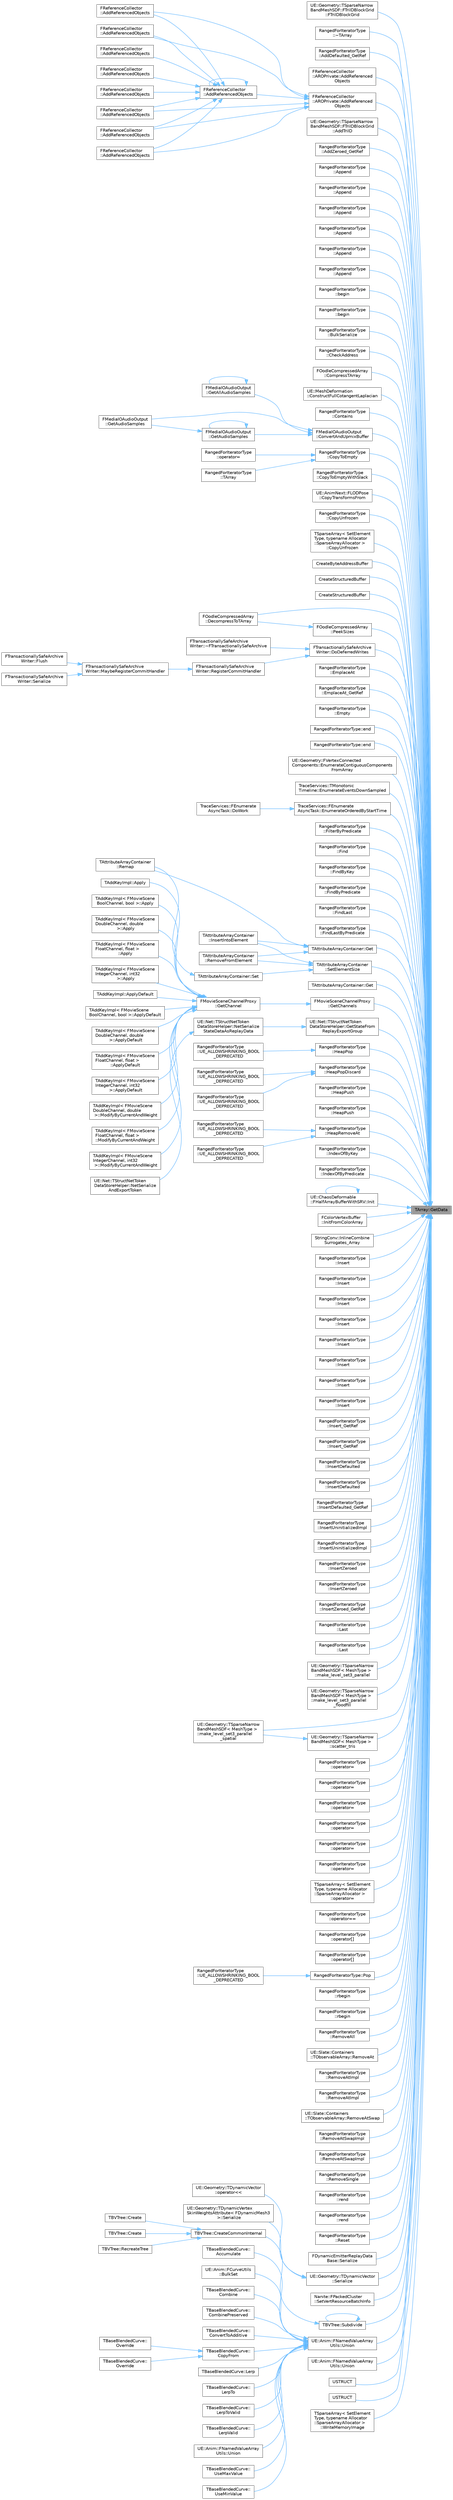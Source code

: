 digraph "TArray::GetData"
{
 // INTERACTIVE_SVG=YES
 // LATEX_PDF_SIZE
  bgcolor="transparent";
  edge [fontname=Helvetica,fontsize=10,labelfontname=Helvetica,labelfontsize=10];
  node [fontname=Helvetica,fontsize=10,shape=box,height=0.2,width=0.4];
  rankdir="RL";
  Node1 [id="Node000001",label="TArray::GetData",height=0.2,width=0.4,color="gray40", fillcolor="grey60", style="filled", fontcolor="black",tooltip="Helper function for returning a typed pointer to the first array entry."];
  Node1 -> Node2 [id="edge1_Node000001_Node000002",dir="back",color="steelblue1",style="solid",tooltip=" "];
  Node2 [id="Node000002",label="UE::Geometry::TSparseNarrow\lBandMeshSDF::FTriIDBlockGrid\l::FTriIDBlockGrid",height=0.2,width=0.4,color="grey40", fillcolor="white", style="filled",URL="$d1/d39/structUE_1_1Geometry_1_1TSparseNarrowBandMeshSDF_1_1FTriIDBlockGrid.html#a87a6288cc608f48fd8f63651d92c96bc",tooltip=" "];
  Node1 -> Node3 [id="edge2_Node000001_Node000003",dir="back",color="steelblue1",style="solid",tooltip=" "];
  Node3 [id="Node000003",label="RangedForIteratorType\l::~TArray",height=0.2,width=0.4,color="grey40", fillcolor="white", style="filled",URL="$d4/d52/classTArray.html#ab77c5573ded47bfd6acf1e542a9a508a",tooltip=" "];
  Node1 -> Node4 [id="edge3_Node000001_Node000004",dir="back",color="steelblue1",style="solid",tooltip=" "];
  Node4 [id="Node000004",label="RangedForIteratorType\l::AddDefaulted_GetRef",height=0.2,width=0.4,color="grey40", fillcolor="white", style="filled",URL="$d4/d52/classTArray.html#aa487a86fd8413808d184fe1b64fef3df",tooltip=" "];
  Node1 -> Node5 [id="edge4_Node000001_Node000005",dir="back",color="steelblue1",style="solid",tooltip=" "];
  Node5 [id="Node000005",label="FReferenceCollector\l::AROPrivate::AddReferenced\lObjects",height=0.2,width=0.4,color="grey40", fillcolor="white", style="filled",URL="$d1/d3e/structFReferenceCollector_1_1AROPrivate.html#a006a6ee9f43215ab9183f28fb228ff2e",tooltip="Adds references to an array of const objects, these objects can still be nulled out if forcefully col..."];
  Node1 -> Node6 [id="edge5_Node000001_Node000006",dir="back",color="steelblue1",style="solid",tooltip=" "];
  Node6 [id="Node000006",label="FReferenceCollector\l::AROPrivate::AddReferenced\lObjects",height=0.2,width=0.4,color="grey40", fillcolor="white", style="filled",URL="$d1/d3e/structFReferenceCollector_1_1AROPrivate.html#a7372e42b709fc099be30bfa072964df5",tooltip=" "];
  Node6 -> Node7 [id="edge6_Node000006_Node000007",dir="back",color="steelblue1",style="solid",tooltip=" "];
  Node7 [id="Node000007",label="FReferenceCollector\l::AddReferencedObjects",height=0.2,width=0.4,color="grey40", fillcolor="white", style="filled",URL="$d9/d05/classFReferenceCollector.html#a52bf450ae318ea97587879a4c40f8ba9",tooltip="Adds references to an array of const objects, these objects can still be nulled out if forcefully col..."];
  Node6 -> Node8 [id="edge7_Node000006_Node000008",dir="back",color="steelblue1",style="solid",tooltip=" "];
  Node8 [id="Node000008",label="FReferenceCollector\l::AddReferencedObjects",height=0.2,width=0.4,color="grey40", fillcolor="white", style="filled",URL="$d9/d05/classFReferenceCollector.html#ad6f4fda7dddb9b937d6cbc9d2feb130b",tooltip="Adds references to an array of objects."];
  Node8 -> Node9 [id="edge8_Node000008_Node000009",dir="back",color="steelblue1",style="solid",tooltip=" "];
  Node9 [id="Node000009",label="FReferenceCollector\l::AddReferencedObjects",height=0.2,width=0.4,color="grey40", fillcolor="white", style="filled",URL="$d9/d05/classFReferenceCollector.html#ac8fa636d00bf6e3c1def9ddcf911e277",tooltip="Adds all strong property references from a UScriptStruct instance including the struct itself."];
  Node8 -> Node7 [id="edge9_Node000008_Node000007",dir="back",color="steelblue1",style="solid",tooltip=" "];
  Node8 -> Node8 [id="edge10_Node000008_Node000008",dir="back",color="steelblue1",style="solid",tooltip=" "];
  Node8 -> Node10 [id="edge11_Node000008_Node000010",dir="back",color="steelblue1",style="solid",tooltip=" "];
  Node10 [id="Node000010",label="FReferenceCollector\l::AddReferencedObjects",height=0.2,width=0.4,color="grey40", fillcolor="white", style="filled",URL="$d9/d05/classFReferenceCollector.html#adc39148cceb037b813d2a39362963caf",tooltip=" "];
  Node8 -> Node11 [id="edge12_Node000008_Node000011",dir="back",color="steelblue1",style="solid",tooltip=" "];
  Node11 [id="Node000011",label="FReferenceCollector\l::AddReferencedObjects",height=0.2,width=0.4,color="grey40", fillcolor="white", style="filled",URL="$d9/d05/classFReferenceCollector.html#a0488ffeafa4e098889ccaa9276dec721",tooltip="Adds references to a map of objects."];
  Node8 -> Node12 [id="edge13_Node000008_Node000012",dir="back",color="steelblue1",style="solid",tooltip=" "];
  Node12 [id="Node000012",label="FReferenceCollector\l::AddReferencedObjects",height=0.2,width=0.4,color="grey40", fillcolor="white", style="filled",URL="$d9/d05/classFReferenceCollector.html#a947719197998cd4fa5d11fed9f53a1c5",tooltip=" "];
  Node8 -> Node13 [id="edge14_Node000008_Node000013",dir="back",color="steelblue1",style="solid",tooltip=" "];
  Node13 [id="Node000013",label="FReferenceCollector\l::AddReferencedObjects",height=0.2,width=0.4,color="grey40", fillcolor="white", style="filled",URL="$d9/d05/classFReferenceCollector.html#a61f3ef204f028874254c8f20421f73ba",tooltip=" "];
  Node8 -> Node14 [id="edge15_Node000008_Node000014",dir="back",color="steelblue1",style="solid",tooltip=" "];
  Node14 [id="Node000014",label="FReferenceCollector\l::AddReferencedObjects",height=0.2,width=0.4,color="grey40", fillcolor="white", style="filled",URL="$d9/d05/classFReferenceCollector.html#ad7637c20dd0c6362ad07bd32e3b884c2",tooltip="Adds references to a set of objects."];
  Node8 -> Node15 [id="edge16_Node000008_Node000015",dir="back",color="steelblue1",style="solid",tooltip=" "];
  Node15 [id="Node000015",label="FReferenceCollector\l::AddReferencedObjects",height=0.2,width=0.4,color="grey40", fillcolor="white", style="filled",URL="$d9/d05/classFReferenceCollector.html#a3fb5497a7ffd82b5b748b9a182ecb7e0",tooltip=" "];
  Node6 -> Node10 [id="edge17_Node000006_Node000010",dir="back",color="steelblue1",style="solid",tooltip=" "];
  Node6 -> Node11 [id="edge18_Node000006_Node000011",dir="back",color="steelblue1",style="solid",tooltip=" "];
  Node6 -> Node12 [id="edge19_Node000006_Node000012",dir="back",color="steelblue1",style="solid",tooltip=" "];
  Node6 -> Node14 [id="edge20_Node000006_Node000014",dir="back",color="steelblue1",style="solid",tooltip=" "];
  Node1 -> Node16 [id="edge21_Node000001_Node000016",dir="back",color="steelblue1",style="solid",tooltip=" "];
  Node16 [id="Node000016",label="UE::Geometry::TSparseNarrow\lBandMeshSDF::FTriIDBlockGrid\l::AddTriID",height=0.2,width=0.4,color="grey40", fillcolor="white", style="filled",URL="$d1/d39/structUE_1_1Geometry_1_1TSparseNarrowBandMeshSDF_1_1FTriIDBlockGrid.html#ab457ee96de88d6788735d32657b49005",tooltip=" "];
  Node1 -> Node17 [id="edge22_Node000001_Node000017",dir="back",color="steelblue1",style="solid",tooltip=" "];
  Node17 [id="Node000017",label="RangedForIteratorType\l::AddZeroed_GetRef",height=0.2,width=0.4,color="grey40", fillcolor="white", style="filled",URL="$d4/d52/classTArray.html#af01151a4d9c71a0fbd901ed13387bb41",tooltip=" "];
  Node1 -> Node18 [id="edge23_Node000001_Node000018",dir="back",color="steelblue1",style="solid",tooltip=" "];
  Node18 [id="Node000018",label="RangedForIteratorType\l::Append",height=0.2,width=0.4,color="grey40", fillcolor="white", style="filled",URL="$d4/d52/classTArray.html#aca8c9b63a9b42cd600b75780b6fbaff7",tooltip=" "];
  Node1 -> Node19 [id="edge24_Node000001_Node000019",dir="back",color="steelblue1",style="solid",tooltip=" "];
  Node19 [id="Node000019",label="RangedForIteratorType\l::Append",height=0.2,width=0.4,color="grey40", fillcolor="white", style="filled",URL="$d4/d52/classTArray.html#a74ede47cac56b1d41830719f29a4882d",tooltip=" "];
  Node1 -> Node20 [id="edge25_Node000001_Node000020",dir="back",color="steelblue1",style="solid",tooltip=" "];
  Node20 [id="Node000020",label="RangedForIteratorType\l::Append",height=0.2,width=0.4,color="grey40", fillcolor="white", style="filled",URL="$d4/d52/classTArray.html#a933a761006c793fa6115a5be51eafb59",tooltip=" "];
  Node1 -> Node21 [id="edge26_Node000001_Node000021",dir="back",color="steelblue1",style="solid",tooltip=" "];
  Node21 [id="Node000021",label="RangedForIteratorType\l::Append",height=0.2,width=0.4,color="grey40", fillcolor="white", style="filled",URL="$d4/d52/classTArray.html#a675414f4e9d87dd39a4723dfdea6fe97",tooltip=" "];
  Node1 -> Node22 [id="edge27_Node000001_Node000022",dir="back",color="steelblue1",style="solid",tooltip=" "];
  Node22 [id="Node000022",label="RangedForIteratorType\l::Append",height=0.2,width=0.4,color="grey40", fillcolor="white", style="filled",URL="$d4/d52/classTArray.html#a45717c5236ca8fd409d2559171f2722c",tooltip=" "];
  Node1 -> Node23 [id="edge28_Node000001_Node000023",dir="back",color="steelblue1",style="solid",tooltip=" "];
  Node23 [id="Node000023",label="RangedForIteratorType\l::Append",height=0.2,width=0.4,color="grey40", fillcolor="white", style="filled",URL="$d4/d52/classTArray.html#a1525533428a9e53e48917d205ee5ba53",tooltip=" "];
  Node1 -> Node24 [id="edge29_Node000001_Node000024",dir="back",color="steelblue1",style="solid",tooltip=" "];
  Node24 [id="Node000024",label="RangedForIteratorType\l::begin",height=0.2,width=0.4,color="grey40", fillcolor="white", style="filled",URL="$d4/d52/classTArray.html#a1734466e938fdb54c8719ff8150ac0ba",tooltip=" "];
  Node1 -> Node25 [id="edge30_Node000001_Node000025",dir="back",color="steelblue1",style="solid",tooltip=" "];
  Node25 [id="Node000025",label="RangedForIteratorType\l::begin",height=0.2,width=0.4,color="grey40", fillcolor="white", style="filled",URL="$d4/d52/classTArray.html#a962c497888d5ff3eea232c191dad5d87",tooltip=" "];
  Node1 -> Node26 [id="edge31_Node000001_Node000026",dir="back",color="steelblue1",style="solid",tooltip=" "];
  Node26 [id="Node000026",label="RangedForIteratorType\l::BulkSerialize",height=0.2,width=0.4,color="grey40", fillcolor="white", style="filled",URL="$d4/d52/classTArray.html#a08a1fc92d8a328df2fec5f98030da706",tooltip=" "];
  Node1 -> Node27 [id="edge32_Node000001_Node000027",dir="back",color="steelblue1",style="solid",tooltip=" "];
  Node27 [id="Node000027",label="RangedForIteratorType\l::CheckAddress",height=0.2,width=0.4,color="grey40", fillcolor="white", style="filled",URL="$d4/d52/classTArray.html#af0a44648620ff1da6791cf28e6d49a28",tooltip=" "];
  Node1 -> Node28 [id="edge33_Node000001_Node000028",dir="back",color="steelblue1",style="solid",tooltip=" "];
  Node28 [id="Node000028",label="FOodleCompressedArray\l::CompressTArray",height=0.2,width=0.4,color="grey40", fillcolor="white", style="filled",URL="$df/de2/namespaceFOodleCompressedArray.html#a59aa9ed707aad3a9e7981ca4e16a9317",tooltip="Compress an arbitrary data pointer, replacing existing data."];
  Node1 -> Node29 [id="edge34_Node000001_Node000029",dir="back",color="steelblue1",style="solid",tooltip=" "];
  Node29 [id="Node000029",label="UE::MeshDeformation\l::ConstructFullCotangentLaplacian",height=0.2,width=0.4,color="grey40", fillcolor="white", style="filled",URL="$da/df1/namespaceUE_1_1MeshDeformation.html#ae792924418f806431fc29afa28c3716f",tooltip="Construct sparse Cotangent Laplacian matrix."];
  Node1 -> Node30 [id="edge35_Node000001_Node000030",dir="back",color="steelblue1",style="solid",tooltip=" "];
  Node30 [id="Node000030",label="RangedForIteratorType\l::Contains",height=0.2,width=0.4,color="grey40", fillcolor="white", style="filled",URL="$d4/d52/classTArray.html#a3f4e0dcec4bd7d5ea2872b0d4cbd5fde",tooltip=" "];
  Node1 -> Node31 [id="edge36_Node000001_Node000031",dir="back",color="steelblue1",style="solid",tooltip=" "];
  Node31 [id="Node000031",label="FMediaIOAudioOutput\l::ConvertAndUpmixBuffer",height=0.2,width=0.4,color="grey40", fillcolor="white", style="filled",URL="$d3/d9e/classFMediaIOAudioOutput.html#a95bdc3cacbb455177bd00af5b03cd6e5",tooltip=" "];
  Node31 -> Node32 [id="edge37_Node000031_Node000032",dir="back",color="steelblue1",style="solid",tooltip=" "];
  Node32 [id="Node000032",label="FMediaIOAudioOutput\l::GetAllAudioSamples",height=0.2,width=0.4,color="grey40", fillcolor="white", style="filled",URL="$d3/d9e/classFMediaIOAudioOutput.html#ae4ea3d748290b4c616200d4dd8bd7f05",tooltip=" "];
  Node32 -> Node32 [id="edge38_Node000032_Node000032",dir="back",color="steelblue1",style="solid",tooltip=" "];
  Node31 -> Node33 [id="edge39_Node000031_Node000033",dir="back",color="steelblue1",style="solid",tooltip=" "];
  Node33 [id="Node000033",label="FMediaIOAudioOutput\l::GetAudioSamples",height=0.2,width=0.4,color="grey40", fillcolor="white", style="filled",URL="$d3/d9e/classFMediaIOAudioOutput.html#ab41105476f6bc83f786d0d91a11a2c6b",tooltip="Get the audio sample that were accumulated."];
  Node33 -> Node33 [id="edge40_Node000033_Node000033",dir="back",color="steelblue1",style="solid",tooltip=" "];
  Node33 -> Node34 [id="edge41_Node000033_Node000034",dir="back",color="steelblue1",style="solid",tooltip=" "];
  Node34 [id="Node000034",label="FMediaIOAudioOutput\l::GetAudioSamples",height=0.2,width=0.4,color="grey40", fillcolor="white", style="filled",URL="$d3/d9e/classFMediaIOAudioOutput.html#a7f50d4b7e7485132918c3b34e66cfd56",tooltip=" "];
  Node31 -> Node34 [id="edge42_Node000031_Node000034",dir="back",color="steelblue1",style="solid",tooltip=" "];
  Node1 -> Node35 [id="edge43_Node000001_Node000035",dir="back",color="steelblue1",style="solid",tooltip=" "];
  Node35 [id="Node000035",label="RangedForIteratorType\l::CopyToEmpty",height=0.2,width=0.4,color="grey40", fillcolor="white", style="filled",URL="$d4/d52/classTArray.html#a6629a8de3a8abbd6db7be9ec04b73eac",tooltip=" "];
  Node35 -> Node36 [id="edge44_Node000035_Node000036",dir="back",color="steelblue1",style="solid",tooltip=" "];
  Node36 [id="Node000036",label="RangedForIteratorType\l::operator=",height=0.2,width=0.4,color="grey40", fillcolor="white", style="filled",URL="$d4/d52/classTArray.html#a0ea19f3559915a2314076b93ec39fea5",tooltip=" "];
  Node35 -> Node37 [id="edge45_Node000035_Node000037",dir="back",color="steelblue1",style="solid",tooltip=" "];
  Node37 [id="Node000037",label="RangedForIteratorType\l::TArray",height=0.2,width=0.4,color="grey40", fillcolor="white", style="filled",URL="$d4/d52/classTArray.html#a513e4b5e9e134758b6728bde388325de",tooltip=" "];
  Node1 -> Node38 [id="edge46_Node000001_Node000038",dir="back",color="steelblue1",style="solid",tooltip=" "];
  Node38 [id="Node000038",label="RangedForIteratorType\l::CopyToEmptyWithSlack",height=0.2,width=0.4,color="grey40", fillcolor="white", style="filled",URL="$d4/d52/classTArray.html#acb026d70b43815968d0e3e07fde96240",tooltip=" "];
  Node1 -> Node39 [id="edge47_Node000001_Node000039",dir="back",color="steelblue1",style="solid",tooltip=" "];
  Node39 [id="Node000039",label="UE::AnimNext::FLODPose\l::CopyTransformsFrom",height=0.2,width=0.4,color="grey40", fillcolor="white", style="filled",URL="$df/dc2/structUE_1_1AnimNext_1_1FLODPose.html#a5c74e2aa556ba877f103f6a708863d78",tooltip=" "];
  Node1 -> Node40 [id="edge48_Node000001_Node000040",dir="back",color="steelblue1",style="solid",tooltip=" "];
  Node40 [id="Node000040",label="RangedForIteratorType\l::CopyUnfrozen",height=0.2,width=0.4,color="grey40", fillcolor="white", style="filled",URL="$d4/d52/classTArray.html#ab34e86380bba192407289e1a7a099771",tooltip=" "];
  Node1 -> Node41 [id="edge49_Node000001_Node000041",dir="back",color="steelblue1",style="solid",tooltip=" "];
  Node41 [id="Node000041",label="TSparseArray\< SetElement\lType, typename Allocator\l::SparseArrayAllocator \>\l::CopyUnfrozen",height=0.2,width=0.4,color="grey40", fillcolor="white", style="filled",URL="$d0/db8/classTSparseArray.html#ad1886d6e3838cddf84067d69abbf9b16",tooltip=" "];
  Node1 -> Node42 [id="edge50_Node000001_Node000042",dir="back",color="steelblue1",style="solid",tooltip=" "];
  Node42 [id="Node000042",label="CreateByteAddressBuffer",height=0.2,width=0.4,color="grey40", fillcolor="white", style="filled",URL="$d6/d45/RenderGraphUtils_8h.html#a5cdacdf82873cf31798b4ec9d1ef49a5",tooltip="Helper to create a byte address buffer with initial data from a TArray with move semantics,..."];
  Node1 -> Node43 [id="edge51_Node000001_Node000043",dir="back",color="steelblue1",style="solid",tooltip=" "];
  Node43 [id="Node000043",label="CreateStructuredBuffer",height=0.2,width=0.4,color="grey40", fillcolor="white", style="filled",URL="$d6/d45/RenderGraphUtils_8h.html#af6b392d615cd59c20579d644867fe446",tooltip="Helper to create a structured buffer with initial data from a TArray."];
  Node1 -> Node44 [id="edge52_Node000001_Node000044",dir="back",color="steelblue1",style="solid",tooltip=" "];
  Node44 [id="Node000044",label="CreateStructuredBuffer",height=0.2,width=0.4,color="grey40", fillcolor="white", style="filled",URL="$d6/d45/RenderGraphUtils_8h.html#a3d9fee358bafa67d5676b1578f342192",tooltip="Helper to create a structured buffer with initial data from a TArray with move semantics,..."];
  Node1 -> Node45 [id="edge53_Node000001_Node000045",dir="back",color="steelblue1",style="solid",tooltip=" "];
  Node45 [id="Node000045",label="FOodleCompressedArray\l::DecompressToTArray",height=0.2,width=0.4,color="grey40", fillcolor="white", style="filled",URL="$df/de2/namespaceFOodleCompressedArray.html#a55e729476cf8a50d246080cc818ccda4",tooltip="Decompress to a TArray."];
  Node1 -> Node46 [id="edge54_Node000001_Node000046",dir="back",color="steelblue1",style="solid",tooltip=" "];
  Node46 [id="Node000046",label="FTransactionallySafeArchive\lWriter::DoDeferredWrites",height=0.2,width=0.4,color="grey40", fillcolor="white", style="filled",URL="$d1/dd1/classFTransactionallySafeArchiveWriter.html#a73b91557d4e99cb500c2219946c4e102",tooltip=" "];
  Node46 -> Node47 [id="edge55_Node000046_Node000047",dir="back",color="steelblue1",style="solid",tooltip=" "];
  Node47 [id="Node000047",label="FTransactionallySafeArchive\lWriter::~FTransactionallySafeArchive\lWriter",height=0.2,width=0.4,color="grey40", fillcolor="white", style="filled",URL="$d1/dd1/classFTransactionallySafeArchiveWriter.html#a496805d06aad0aebbc7ec081fe2df540",tooltip=" "];
  Node46 -> Node48 [id="edge56_Node000046_Node000048",dir="back",color="steelblue1",style="solid",tooltip=" "];
  Node48 [id="Node000048",label="FTransactionallySafeArchive\lWriter::RegisterCommitHandler",height=0.2,width=0.4,color="grey40", fillcolor="white", style="filled",URL="$d1/dd1/classFTransactionallySafeArchiveWriter.html#abc23b51aeafa7c84ee700ba321e30c80",tooltip=" "];
  Node48 -> Node49 [id="edge57_Node000048_Node000049",dir="back",color="steelblue1",style="solid",tooltip=" "];
  Node49 [id="Node000049",label="FTransactionallySafeArchive\lWriter::MaybeRegisterCommitHandler",height=0.2,width=0.4,color="grey40", fillcolor="white", style="filled",URL="$d1/dd1/classFTransactionallySafeArchiveWriter.html#ac32eddf170c3a1572b49490cb25130df",tooltip=" "];
  Node49 -> Node50 [id="edge58_Node000049_Node000050",dir="back",color="steelblue1",style="solid",tooltip=" "];
  Node50 [id="Node000050",label="FTransactionallySafeArchive\lWriter::Flush",height=0.2,width=0.4,color="grey40", fillcolor="white", style="filled",URL="$d1/dd1/classFTransactionallySafeArchiveWriter.html#a54d94599bab81d60f37816b29c858367",tooltip="Like all writes, flushes also need to be deferred to commit time."];
  Node49 -> Node51 [id="edge59_Node000049_Node000051",dir="back",color="steelblue1",style="solid",tooltip=" "];
  Node51 [id="Node000051",label="FTransactionallySafeArchive\lWriter::Serialize",height=0.2,width=0.4,color="grey40", fillcolor="white", style="filled",URL="$d1/dd1/classFTransactionallySafeArchiveWriter.html#a49525137390bc54f31f6b6d65e45b470",tooltip=" "];
  Node1 -> Node52 [id="edge60_Node000001_Node000052",dir="back",color="steelblue1",style="solid",tooltip=" "];
  Node52 [id="Node000052",label="RangedForIteratorType\l::EmplaceAt",height=0.2,width=0.4,color="grey40", fillcolor="white", style="filled",URL="$d4/d52/classTArray.html#ac54ee9a63ad531cdf8fa0bf0526ff224",tooltip=" "];
  Node1 -> Node53 [id="edge61_Node000001_Node000053",dir="back",color="steelblue1",style="solid",tooltip=" "];
  Node53 [id="Node000053",label="RangedForIteratorType\l::EmplaceAt_GetRef",height=0.2,width=0.4,color="grey40", fillcolor="white", style="filled",URL="$d4/d52/classTArray.html#a0cbfc94449a053ec6beea20ad525d0ef",tooltip=" "];
  Node1 -> Node54 [id="edge62_Node000001_Node000054",dir="back",color="steelblue1",style="solid",tooltip=" "];
  Node54 [id="Node000054",label="RangedForIteratorType\l::Empty",height=0.2,width=0.4,color="grey40", fillcolor="white", style="filled",URL="$d4/d52/classTArray.html#ae4faf7d28150050064620a725e5df3c2",tooltip=" "];
  Node1 -> Node55 [id="edge63_Node000001_Node000055",dir="back",color="steelblue1",style="solid",tooltip=" "];
  Node55 [id="Node000055",label="RangedForIteratorType::end",height=0.2,width=0.4,color="grey40", fillcolor="white", style="filled",URL="$d4/d52/classTArray.html#a7cad2a84349baa2c19a7f52c73b2d28f",tooltip=" "];
  Node1 -> Node56 [id="edge64_Node000001_Node000056",dir="back",color="steelblue1",style="solid",tooltip=" "];
  Node56 [id="Node000056",label="RangedForIteratorType::end",height=0.2,width=0.4,color="grey40", fillcolor="white", style="filled",URL="$d4/d52/classTArray.html#a095020acbd06893c2d0becbd04500166",tooltip=" "];
  Node1 -> Node57 [id="edge65_Node000001_Node000057",dir="back",color="steelblue1",style="solid",tooltip=" "];
  Node57 [id="Node000057",label="UE::Geometry::FVertexConnected\lComponents::EnumerateContiguousComponents\lFromArray",height=0.2,width=0.4,color="grey40", fillcolor="white", style="filled",URL="$d1/d18/classUE_1_1Geometry_1_1FVertexConnectedComponents.html#a0989db15c89ffbe1cc52d3508d36b249",tooltip="Apply ProcessComponentFn() to each connected component, or until the function returns false."];
  Node1 -> Node58 [id="edge66_Node000001_Node000058",dir="back",color="steelblue1",style="solid",tooltip=" "];
  Node58 [id="Node000058",label="TraceServices::TMonotonic\lTimeline::EnumerateEventsDownSampled",height=0.2,width=0.4,color="grey40", fillcolor="white", style="filled",URL="$df/de0/classTraceServices_1_1TMonotonicTimeline.html#aaa03292f6ed35292e221147fe34d2ad2",tooltip=" "];
  Node1 -> Node59 [id="edge67_Node000001_Node000059",dir="back",color="steelblue1",style="solid",tooltip=" "];
  Node59 [id="Node000059",label="TraceServices::FEnumerate\lAsyncTask::EnumerateOrderedByStartTime",height=0.2,width=0.4,color="grey40", fillcolor="white", style="filled",URL="$d4/dc6/classTraceServices_1_1FEnumerateAsyncTask.html#a684e53833dcc149f9146f4744cda66ba",tooltip=" "];
  Node59 -> Node60 [id="edge68_Node000059_Node000060",dir="back",color="steelblue1",style="solid",tooltip=" "];
  Node60 [id="Node000060",label="TraceServices::FEnumerate\lAsyncTask::DoWork",height=0.2,width=0.4,color="grey40", fillcolor="white", style="filled",URL="$d4/dc6/classTraceServices_1_1FEnumerateAsyncTask.html#a8c897477436bfe5c2ed920c5bd623bbb",tooltip=" "];
  Node1 -> Node61 [id="edge69_Node000001_Node000061",dir="back",color="steelblue1",style="solid",tooltip=" "];
  Node61 [id="Node000061",label="RangedForIteratorType\l::FilterByPredicate",height=0.2,width=0.4,color="grey40", fillcolor="white", style="filled",URL="$d4/d52/classTArray.html#a92113ff5e5b184b4e98a9906d6c4cfb1",tooltip=" "];
  Node1 -> Node62 [id="edge70_Node000001_Node000062",dir="back",color="steelblue1",style="solid",tooltip=" "];
  Node62 [id="Node000062",label="RangedForIteratorType\l::Find",height=0.2,width=0.4,color="grey40", fillcolor="white", style="filled",URL="$d4/d52/classTArray.html#a024a011bf8c4e32fa1facfd7cff28e48",tooltip=" "];
  Node1 -> Node63 [id="edge71_Node000001_Node000063",dir="back",color="steelblue1",style="solid",tooltip=" "];
  Node63 [id="Node000063",label="RangedForIteratorType\l::FindByKey",height=0.2,width=0.4,color="grey40", fillcolor="white", style="filled",URL="$d4/d52/classTArray.html#abe64337ae2088eac8c4bc7468459458c",tooltip=" "];
  Node1 -> Node64 [id="edge72_Node000001_Node000064",dir="back",color="steelblue1",style="solid",tooltip=" "];
  Node64 [id="Node000064",label="RangedForIteratorType\l::FindByPredicate",height=0.2,width=0.4,color="grey40", fillcolor="white", style="filled",URL="$d4/d52/classTArray.html#a0d201262462697b062aef820311b496d",tooltip=" "];
  Node1 -> Node65 [id="edge73_Node000001_Node000065",dir="back",color="steelblue1",style="solid",tooltip=" "];
  Node65 [id="Node000065",label="RangedForIteratorType\l::FindLast",height=0.2,width=0.4,color="grey40", fillcolor="white", style="filled",URL="$d4/d52/classTArray.html#a5a6b14e150187bac553df7d51ce3c24d",tooltip=" "];
  Node1 -> Node66 [id="edge74_Node000001_Node000066",dir="back",color="steelblue1",style="solid",tooltip=" "];
  Node66 [id="Node000066",label="RangedForIteratorType\l::FindLastByPredicate",height=0.2,width=0.4,color="grey40", fillcolor="white", style="filled",URL="$d4/d52/classTArray.html#a7b82e6de49c85e8d7aafe0c33e0259db",tooltip=" "];
  Node1 -> Node67 [id="edge75_Node000001_Node000067",dir="back",color="steelblue1",style="solid",tooltip=" "];
  Node67 [id="Node000067",label="TAttributeArrayContainer::Get",height=0.2,width=0.4,color="grey40", fillcolor="white", style="filled",URL="$de/d02/classTAttributeArrayContainer.html#a52caf0fd5f21b31e5080c1929db36e9f",tooltip="Gets the array attribute at the given index as a TArrayView."];
  Node67 -> Node68 [id="edge76_Node000067_Node000068",dir="back",color="steelblue1",style="solid",tooltip=" "];
  Node68 [id="Node000068",label="TAttributeArrayContainer\l::InsertIntoElement",height=0.2,width=0.4,color="grey40", fillcolor="white", style="filled",URL="$de/d02/classTAttributeArrayContainer.html#a861a8e3fb32f942744523a9379748840",tooltip=" "];
  Node67 -> Node69 [id="edge77_Node000067_Node000069",dir="back",color="steelblue1",style="solid",tooltip=" "];
  Node69 [id="Node000069",label="TAttributeArrayContainer\l::Remap",height=0.2,width=0.4,color="grey40", fillcolor="white", style="filled",URL="$de/d02/classTAttributeArrayContainer.html#ac63f565669015917316dc38ab16eb4a5",tooltip="Remaps elements according to the passed remapping table."];
  Node67 -> Node70 [id="edge78_Node000067_Node000070",dir="back",color="steelblue1",style="solid",tooltip=" "];
  Node70 [id="Node000070",label="TAttributeArrayContainer\l::RemoveFromElement",height=0.2,width=0.4,color="grey40", fillcolor="white", style="filled",URL="$de/d02/classTAttributeArrayContainer.html#aa6d1ad0947bfabca1306386e3cda9eb7",tooltip=" "];
  Node1 -> Node71 [id="edge79_Node000001_Node000071",dir="back",color="steelblue1",style="solid",tooltip=" "];
  Node71 [id="Node000071",label="TAttributeArrayContainer::Get",height=0.2,width=0.4,color="grey40", fillcolor="white", style="filled",URL="$de/d02/classTAttributeArrayContainer.html#a79a75d4198005c20d4e34dd63568b432",tooltip="Gets the array attribute at the given index as a TArrayView."];
  Node1 -> Node72 [id="edge80_Node000001_Node000072",dir="back",color="steelblue1",style="solid",tooltip=" "];
  Node72 [id="Node000072",label="FMovieSceneChannelProxy\l::GetChannels",height=0.2,width=0.4,color="grey40", fillcolor="white", style="filled",URL="$dd/d5f/structFMovieSceneChannelProxy.html#a8d93e82a1bf860d9ba2a307fe9a2fc4b",tooltip="Get all channels of the specified type."];
  Node72 -> Node73 [id="edge81_Node000072_Node000073",dir="back",color="steelblue1",style="solid",tooltip=" "];
  Node73 [id="Node000073",label="FMovieSceneChannelProxy\l::GetChannel",height=0.2,width=0.4,color="grey40", fillcolor="white", style="filled",URL="$dd/d5f/structFMovieSceneChannelProxy.html#a7dba76bacb2eb55741df0d8b0038cbca",tooltip="Get the channel for the specified index of a particular type."];
  Node73 -> Node74 [id="edge82_Node000073_Node000074",dir="back",color="steelblue1",style="solid",tooltip=" "];
  Node74 [id="Node000074",label="TAddKeyImpl::Apply",height=0.2,width=0.4,color="grey40", fillcolor="white", style="filled",URL="$dd/d5c/structTAddKeyImpl.html#a5de13785cdbb46a4cf522a9367007148",tooltip=" "];
  Node73 -> Node75 [id="edge83_Node000073_Node000075",dir="back",color="steelblue1",style="solid",tooltip=" "];
  Node75 [id="Node000075",label="TAddKeyImpl\< FMovieScene\lBoolChannel, bool \>::Apply",height=0.2,width=0.4,color="grey40", fillcolor="white", style="filled",URL="$df/dcb/structTAddKeyImpl_3_01FMovieSceneBoolChannel_00_01bool_01_4.html#a86ba9474f9a0875f43239bc81ee1f25f",tooltip=" "];
  Node73 -> Node76 [id="edge84_Node000073_Node000076",dir="back",color="steelblue1",style="solid",tooltip=" "];
  Node76 [id="Node000076",label="TAddKeyImpl\< FMovieScene\lDoubleChannel, double\l \>::Apply",height=0.2,width=0.4,color="grey40", fillcolor="white", style="filled",URL="$d5/d7e/structTAddKeyImpl_3_01FMovieSceneDoubleChannel_00_01double_01_4.html#a5e28a70c44d8dd11ae13f7f14a35f9e7",tooltip=" "];
  Node73 -> Node77 [id="edge85_Node000073_Node000077",dir="back",color="steelblue1",style="solid",tooltip=" "];
  Node77 [id="Node000077",label="TAddKeyImpl\< FMovieScene\lFloatChannel, float \>\l::Apply",height=0.2,width=0.4,color="grey40", fillcolor="white", style="filled",URL="$d0/de0/structTAddKeyImpl_3_01FMovieSceneFloatChannel_00_01float_01_4.html#a3a03f2d93e52c6170ae51b2d476fa8d8",tooltip=" "];
  Node73 -> Node78 [id="edge86_Node000073_Node000078",dir="back",color="steelblue1",style="solid",tooltip=" "];
  Node78 [id="Node000078",label="TAddKeyImpl\< FMovieScene\lIntegerChannel, int32\l \>::Apply",height=0.2,width=0.4,color="grey40", fillcolor="white", style="filled",URL="$db/d54/structTAddKeyImpl_3_01FMovieSceneIntegerChannel_00_01int32_01_4.html#a9a31fa2cf358c775cd3f08c35e521bd2",tooltip=" "];
  Node73 -> Node79 [id="edge87_Node000073_Node000079",dir="back",color="steelblue1",style="solid",tooltip=" "];
  Node79 [id="Node000079",label="TAddKeyImpl::ApplyDefault",height=0.2,width=0.4,color="grey40", fillcolor="white", style="filled",URL="$dd/d5c/structTAddKeyImpl.html#a2f4962e599494f2b1e270c087f7c8f4a",tooltip=" "];
  Node73 -> Node80 [id="edge88_Node000073_Node000080",dir="back",color="steelblue1",style="solid",tooltip=" "];
  Node80 [id="Node000080",label="TAddKeyImpl\< FMovieScene\lBoolChannel, bool \>::ApplyDefault",height=0.2,width=0.4,color="grey40", fillcolor="white", style="filled",URL="$df/dcb/structTAddKeyImpl_3_01FMovieSceneBoolChannel_00_01bool_01_4.html#aaa01e0b1404da2c51404f91fe2b61864",tooltip=" "];
  Node73 -> Node81 [id="edge89_Node000073_Node000081",dir="back",color="steelblue1",style="solid",tooltip=" "];
  Node81 [id="Node000081",label="TAddKeyImpl\< FMovieScene\lDoubleChannel, double\l \>::ApplyDefault",height=0.2,width=0.4,color="grey40", fillcolor="white", style="filled",URL="$d5/d7e/structTAddKeyImpl_3_01FMovieSceneDoubleChannel_00_01double_01_4.html#a826b45ef18e00527e94ad6b444e4011a",tooltip=" "];
  Node73 -> Node82 [id="edge90_Node000073_Node000082",dir="back",color="steelblue1",style="solid",tooltip=" "];
  Node82 [id="Node000082",label="TAddKeyImpl\< FMovieScene\lFloatChannel, float \>\l::ApplyDefault",height=0.2,width=0.4,color="grey40", fillcolor="white", style="filled",URL="$d0/de0/structTAddKeyImpl_3_01FMovieSceneFloatChannel_00_01float_01_4.html#a3d7c55da7f7c6c2b0a9327be9bc13d5a",tooltip=" "];
  Node73 -> Node83 [id="edge91_Node000073_Node000083",dir="back",color="steelblue1",style="solid",tooltip=" "];
  Node83 [id="Node000083",label="TAddKeyImpl\< FMovieScene\lIntegerChannel, int32\l \>::ApplyDefault",height=0.2,width=0.4,color="grey40", fillcolor="white", style="filled",URL="$db/d54/structTAddKeyImpl_3_01FMovieSceneIntegerChannel_00_01int32_01_4.html#ab0cc8a613ea9e06799cbe4e3aff04787",tooltip=" "];
  Node73 -> Node84 [id="edge92_Node000073_Node000084",dir="back",color="steelblue1",style="solid",tooltip=" "];
  Node84 [id="Node000084",label="TAddKeyImpl\< FMovieScene\lDoubleChannel, double\l \>::ModifyByCurrentAndWeight",height=0.2,width=0.4,color="grey40", fillcolor="white", style="filled",URL="$d5/d7e/structTAddKeyImpl_3_01FMovieSceneDoubleChannel_00_01double_01_4.html#a1daf740e165020b4cf52d0d12b9165ff",tooltip=" "];
  Node73 -> Node85 [id="edge93_Node000073_Node000085",dir="back",color="steelblue1",style="solid",tooltip=" "];
  Node85 [id="Node000085",label="TAddKeyImpl\< FMovieScene\lFloatChannel, float \>\l::ModifyByCurrentAndWeight",height=0.2,width=0.4,color="grey40", fillcolor="white", style="filled",URL="$d0/de0/structTAddKeyImpl_3_01FMovieSceneFloatChannel_00_01float_01_4.html#aa71fc192af17e294bd57ae4ec132d5ce",tooltip=" "];
  Node73 -> Node86 [id="edge94_Node000073_Node000086",dir="back",color="steelblue1",style="solid",tooltip=" "];
  Node86 [id="Node000086",label="TAddKeyImpl\< FMovieScene\lIntegerChannel, int32\l \>::ModifyByCurrentAndWeight",height=0.2,width=0.4,color="grey40", fillcolor="white", style="filled",URL="$db/d54/structTAddKeyImpl_3_01FMovieSceneIntegerChannel_00_01int32_01_4.html#a44986f798f92129ed75de2ebfb0bf68d",tooltip=" "];
  Node1 -> Node87 [id="edge95_Node000001_Node000087",dir="back",color="steelblue1",style="solid",tooltip=" "];
  Node87 [id="Node000087",label="UE::Net::TStructNetToken\lDataStoreHelper::GetStateFrom\lReplayExportGroup",height=0.2,width=0.4,color="grey40", fillcolor="white", style="filled",URL="$d0/ddd/classUE_1_1Net_1_1TStructNetTokenDataStoreHelper.html#a9a419673d3f758679e8c89403d4fe752",tooltip=" "];
  Node87 -> Node88 [id="edge96_Node000087_Node000088",dir="back",color="steelblue1",style="solid",tooltip=" "];
  Node88 [id="Node000088",label="UE::Net::TStructNetToken\lDataStoreHelper::NetSerialize\lStateDataAsReplayData",height=0.2,width=0.4,color="grey40", fillcolor="white", style="filled",URL="$d0/ddd/classUE_1_1Net_1_1TStructNetTokenDataStoreHelper.html#af9752d58505cd7f7b76564b72d40c900",tooltip=" "];
  Node88 -> Node89 [id="edge97_Node000088_Node000089",dir="back",color="steelblue1",style="solid",tooltip=" "];
  Node89 [id="Node000089",label="UE::Net::TStructNetToken\lDataStoreHelper::NetSerialize\lAndExportToken",height=0.2,width=0.4,color="grey40", fillcolor="white", style="filled",URL="$d0/ddd/classUE_1_1Net_1_1TStructNetTokenDataStoreHelper.html#aa2ef940c08d21126718da77b86253e1e",tooltip=" "];
  Node1 -> Node90 [id="edge98_Node000001_Node000090",dir="back",color="steelblue1",style="solid",tooltip=" "];
  Node90 [id="Node000090",label="RangedForIteratorType\l::HeapPop",height=0.2,width=0.4,color="grey40", fillcolor="white", style="filled",URL="$d4/d52/classTArray.html#ac828ae3bc655caef45879d58f1ebd58d",tooltip=" "];
  Node90 -> Node91 [id="edge99_Node000090_Node000091",dir="back",color="steelblue1",style="solid",tooltip=" "];
  Node91 [id="Node000091",label="RangedForIteratorType\l::UE_ALLOWSHRINKING_BOOL\l_DEPRECATED",height=0.2,width=0.4,color="grey40", fillcolor="white", style="filled",URL="$d4/d52/classTArray.html#a62426c2ada239deffcd5a42b3843c6a2",tooltip=" "];
  Node1 -> Node92 [id="edge100_Node000001_Node000092",dir="back",color="steelblue1",style="solid",tooltip=" "];
  Node92 [id="Node000092",label="RangedForIteratorType\l::HeapPopDiscard",height=0.2,width=0.4,color="grey40", fillcolor="white", style="filled",URL="$d4/d52/classTArray.html#a251e23a7df42ba6a15bef79ddaa37188",tooltip=" "];
  Node92 -> Node93 [id="edge101_Node000092_Node000093",dir="back",color="steelblue1",style="solid",tooltip=" "];
  Node93 [id="Node000093",label="RangedForIteratorType\l::UE_ALLOWSHRINKING_BOOL\l_DEPRECATED",height=0.2,width=0.4,color="grey40", fillcolor="white", style="filled",URL="$d4/d52/classTArray.html#a7391958092698a7b687aa21ee077c936",tooltip=" "];
  Node92 -> Node94 [id="edge102_Node000092_Node000094",dir="back",color="steelblue1",style="solid",tooltip=" "];
  Node94 [id="Node000094",label="RangedForIteratorType\l::UE_ALLOWSHRINKING_BOOL\l_DEPRECATED",height=0.2,width=0.4,color="grey40", fillcolor="white", style="filled",URL="$d4/d52/classTArray.html#a1a7f1e82f7fab8948c7653e1bf9ae7ec",tooltip=" "];
  Node1 -> Node95 [id="edge103_Node000001_Node000095",dir="back",color="steelblue1",style="solid",tooltip=" "];
  Node95 [id="Node000095",label="RangedForIteratorType\l::HeapPush",height=0.2,width=0.4,color="grey40", fillcolor="white", style="filled",URL="$d4/d52/classTArray.html#aed743021035b4e34ea80b157c1478fb7",tooltip=" "];
  Node1 -> Node96 [id="edge104_Node000001_Node000096",dir="back",color="steelblue1",style="solid",tooltip=" "];
  Node96 [id="Node000096",label="RangedForIteratorType\l::HeapPush",height=0.2,width=0.4,color="grey40", fillcolor="white", style="filled",URL="$d4/d52/classTArray.html#a3680e1b85734fb4c979dba8c01c24fd8",tooltip=" "];
  Node1 -> Node97 [id="edge105_Node000001_Node000097",dir="back",color="steelblue1",style="solid",tooltip=" "];
  Node97 [id="Node000097",label="RangedForIteratorType\l::HeapRemoveAt",height=0.2,width=0.4,color="grey40", fillcolor="white", style="filled",URL="$d4/d52/classTArray.html#a03241fc1629fc60c80c6ad90c5e267a3",tooltip=" "];
  Node97 -> Node98 [id="edge106_Node000097_Node000098",dir="back",color="steelblue1",style="solid",tooltip=" "];
  Node98 [id="Node000098",label="RangedForIteratorType\l::UE_ALLOWSHRINKING_BOOL\l_DEPRECATED",height=0.2,width=0.4,color="grey40", fillcolor="white", style="filled",URL="$d4/d52/classTArray.html#a22aa2e0d90899227ad10c02cd0ed0750",tooltip=" "];
  Node97 -> Node99 [id="edge107_Node000097_Node000099",dir="back",color="steelblue1",style="solid",tooltip=" "];
  Node99 [id="Node000099",label="RangedForIteratorType\l::UE_ALLOWSHRINKING_BOOL\l_DEPRECATED",height=0.2,width=0.4,color="grey40", fillcolor="white", style="filled",URL="$d4/d52/classTArray.html#a0e534c5095569eb85590509e22cfb82e",tooltip=" "];
  Node1 -> Node100 [id="edge108_Node000001_Node000100",dir="back",color="steelblue1",style="solid",tooltip=" "];
  Node100 [id="Node000100",label="RangedForIteratorType\l::IndexOfByKey",height=0.2,width=0.4,color="grey40", fillcolor="white", style="filled",URL="$d4/d52/classTArray.html#a731cd8a568a733ca4b0349828a80a028",tooltip=" "];
  Node1 -> Node101 [id="edge109_Node000001_Node000101",dir="back",color="steelblue1",style="solid",tooltip=" "];
  Node101 [id="Node000101",label="RangedForIteratorType\l::IndexOfByPredicate",height=0.2,width=0.4,color="grey40", fillcolor="white", style="filled",URL="$d4/d52/classTArray.html#aaa448a6ec242e1dc4ca9e38c0ba1a400",tooltip=" "];
  Node1 -> Node102 [id="edge110_Node000001_Node000102",dir="back",color="steelblue1",style="solid",tooltip=" "];
  Node102 [id="Node000102",label="UE::ChaosDeformable\l::FHalfArrayBufferWithSRV::Init",height=0.2,width=0.4,color="grey40", fillcolor="white", style="filled",URL="$d8/d62/classUE_1_1ChaosDeformable_1_1FHalfArrayBufferWithSRV.html#a2ab87103daac8b817ef83ba3d740dd5e",tooltip=" "];
  Node102 -> Node102 [id="edge111_Node000102_Node000102",dir="back",color="steelblue1",style="solid",tooltip=" "];
  Node1 -> Node103 [id="edge112_Node000001_Node000103",dir="back",color="steelblue1",style="solid",tooltip=" "];
  Node103 [id="Node000103",label="FColorVertexBuffer\l::InitFromColorArray",height=0.2,width=0.4,color="grey40", fillcolor="white", style="filled",URL="$d9/de0/classFColorVertexBuffer.html#ad1448ddc49564e9641e891d03dd91a21",tooltip="Load from raw color array."];
  Node1 -> Node104 [id="edge113_Node000001_Node000104",dir="back",color="steelblue1",style="solid",tooltip=" "];
  Node104 [id="Node000104",label="StringConv::InlineCombine\lSurrogates_Array",height=0.2,width=0.4,color="grey40", fillcolor="white", style="filled",URL="$d5/dbd/namespaceStringConv.html#a255b65a66c8399050886036da13a2f17",tooltip="Inline combine any UTF-16 surrogate pairs in the given null-terminated TCHAR array."];
  Node1 -> Node105 [id="edge114_Node000001_Node000105",dir="back",color="steelblue1",style="solid",tooltip=" "];
  Node105 [id="Node000105",label="RangedForIteratorType\l::Insert",height=0.2,width=0.4,color="grey40", fillcolor="white", style="filled",URL="$d4/d52/classTArray.html#a2c8df645db94d187c6d70fb46ff34cd0",tooltip=" "];
  Node1 -> Node106 [id="edge115_Node000001_Node000106",dir="back",color="steelblue1",style="solid",tooltip=" "];
  Node106 [id="Node000106",label="RangedForIteratorType\l::Insert",height=0.2,width=0.4,color="grey40", fillcolor="white", style="filled",URL="$d4/d52/classTArray.html#af4e7fd6fffcc85bf9f033ecea84e45cd",tooltip=" "];
  Node1 -> Node107 [id="edge116_Node000001_Node000107",dir="back",color="steelblue1",style="solid",tooltip=" "];
  Node107 [id="Node000107",label="RangedForIteratorType\l::Insert",height=0.2,width=0.4,color="grey40", fillcolor="white", style="filled",URL="$d4/d52/classTArray.html#afcf3286aa2cf739b0968f64988648511",tooltip=" "];
  Node1 -> Node108 [id="edge117_Node000001_Node000108",dir="back",color="steelblue1",style="solid",tooltip=" "];
  Node108 [id="Node000108",label="RangedForIteratorType\l::Insert",height=0.2,width=0.4,color="grey40", fillcolor="white", style="filled",URL="$d4/d52/classTArray.html#ae7e457a56f5c6080257b3197929606ad",tooltip=" "];
  Node1 -> Node109 [id="edge118_Node000001_Node000109",dir="back",color="steelblue1",style="solid",tooltip=" "];
  Node109 [id="Node000109",label="RangedForIteratorType\l::Insert",height=0.2,width=0.4,color="grey40", fillcolor="white", style="filled",URL="$d4/d52/classTArray.html#ac793f3a64f17df95a45b4139a18a16f8",tooltip=" "];
  Node1 -> Node110 [id="edge119_Node000001_Node000110",dir="back",color="steelblue1",style="solid",tooltip=" "];
  Node110 [id="Node000110",label="RangedForIteratorType\l::Insert",height=0.2,width=0.4,color="grey40", fillcolor="white", style="filled",URL="$d4/d52/classTArray.html#ae13e9368bed0c878a7ef9f49d7748685",tooltip=" "];
  Node1 -> Node111 [id="edge120_Node000001_Node000111",dir="back",color="steelblue1",style="solid",tooltip=" "];
  Node111 [id="Node000111",label="RangedForIteratorType\l::Insert",height=0.2,width=0.4,color="grey40", fillcolor="white", style="filled",URL="$d4/d52/classTArray.html#aaaf34594da06065f24b8ae8ec049fe1c",tooltip=" "];
  Node1 -> Node112 [id="edge121_Node000001_Node000112",dir="back",color="steelblue1",style="solid",tooltip=" "];
  Node112 [id="Node000112",label="RangedForIteratorType\l::Insert",height=0.2,width=0.4,color="grey40", fillcolor="white", style="filled",URL="$d4/d52/classTArray.html#af4522f0f81fdb87f9a532f902eaa7af6",tooltip=" "];
  Node1 -> Node113 [id="edge122_Node000001_Node000113",dir="back",color="steelblue1",style="solid",tooltip=" "];
  Node113 [id="Node000113",label="RangedForIteratorType\l::Insert_GetRef",height=0.2,width=0.4,color="grey40", fillcolor="white", style="filled",URL="$d4/d52/classTArray.html#a5bc4b2836bd8ee3aa402504c615cff84",tooltip=" "];
  Node1 -> Node114 [id="edge123_Node000001_Node000114",dir="back",color="steelblue1",style="solid",tooltip=" "];
  Node114 [id="Node000114",label="RangedForIteratorType\l::Insert_GetRef",height=0.2,width=0.4,color="grey40", fillcolor="white", style="filled",URL="$d4/d52/classTArray.html#adc80e5a18f7fe6f1e600860ad2a9840a",tooltip=" "];
  Node1 -> Node115 [id="edge124_Node000001_Node000115",dir="back",color="steelblue1",style="solid",tooltip=" "];
  Node115 [id="Node000115",label="RangedForIteratorType\l::InsertDefaulted",height=0.2,width=0.4,color="grey40", fillcolor="white", style="filled",URL="$d4/d52/classTArray.html#a41524a322a5c6bc4d5be33f3b0a687a7",tooltip=" "];
  Node1 -> Node116 [id="edge125_Node000001_Node000116",dir="back",color="steelblue1",style="solid",tooltip=" "];
  Node116 [id="Node000116",label="RangedForIteratorType\l::InsertDefaulted",height=0.2,width=0.4,color="grey40", fillcolor="white", style="filled",URL="$d4/d52/classTArray.html#a55eb864b40c473a8be7178016b7a22e5",tooltip=" "];
  Node1 -> Node117 [id="edge126_Node000001_Node000117",dir="back",color="steelblue1",style="solid",tooltip=" "];
  Node117 [id="Node000117",label="RangedForIteratorType\l::InsertDefaulted_GetRef",height=0.2,width=0.4,color="grey40", fillcolor="white", style="filled",URL="$d4/d52/classTArray.html#a5969da7fe936e9ca036eed79d2ddf842",tooltip=" "];
  Node1 -> Node118 [id="edge127_Node000001_Node000118",dir="back",color="steelblue1",style="solid",tooltip=" "];
  Node118 [id="Node000118",label="RangedForIteratorType\l::InsertUninitializedImpl",height=0.2,width=0.4,color="grey40", fillcolor="white", style="filled",URL="$d4/d52/classTArray.html#a20ddd3341a0d434cb4392a9325ab8910",tooltip=" "];
  Node1 -> Node119 [id="edge128_Node000001_Node000119",dir="back",color="steelblue1",style="solid",tooltip=" "];
  Node119 [id="Node000119",label="RangedForIteratorType\l::InsertUninitializedImpl",height=0.2,width=0.4,color="grey40", fillcolor="white", style="filled",URL="$d4/d52/classTArray.html#ab67b5641705f8854ce7c6cc520861376",tooltip=" "];
  Node1 -> Node120 [id="edge129_Node000001_Node000120",dir="back",color="steelblue1",style="solid",tooltip=" "];
  Node120 [id="Node000120",label="RangedForIteratorType\l::InsertZeroed",height=0.2,width=0.4,color="grey40", fillcolor="white", style="filled",URL="$d4/d52/classTArray.html#a2cafb168a628039637171334f5e95c46",tooltip=" "];
  Node1 -> Node121 [id="edge130_Node000001_Node000121",dir="back",color="steelblue1",style="solid",tooltip=" "];
  Node121 [id="Node000121",label="RangedForIteratorType\l::InsertZeroed",height=0.2,width=0.4,color="grey40", fillcolor="white", style="filled",URL="$d4/d52/classTArray.html#ad8cb2ec96fee2d4812defecfd6cb6401",tooltip=" "];
  Node1 -> Node122 [id="edge131_Node000001_Node000122",dir="back",color="steelblue1",style="solid",tooltip=" "];
  Node122 [id="Node000122",label="RangedForIteratorType\l::InsertZeroed_GetRef",height=0.2,width=0.4,color="grey40", fillcolor="white", style="filled",URL="$d4/d52/classTArray.html#ab6ddc8430a79df599d39f047ff94b587",tooltip=" "];
  Node1 -> Node123 [id="edge132_Node000001_Node000123",dir="back",color="steelblue1",style="solid",tooltip=" "];
  Node123 [id="Node000123",label="RangedForIteratorType\l::Last",height=0.2,width=0.4,color="grey40", fillcolor="white", style="filled",URL="$d4/d52/classTArray.html#a875b4487a1f0ae74c6cb4592458ecb35",tooltip=" "];
  Node1 -> Node124 [id="edge133_Node000001_Node000124",dir="back",color="steelblue1",style="solid",tooltip=" "];
  Node124 [id="Node000124",label="RangedForIteratorType\l::Last",height=0.2,width=0.4,color="grey40", fillcolor="white", style="filled",URL="$d4/d52/classTArray.html#a54e358b8ed7baf5f8442aa1b71c89017",tooltip=" "];
  Node1 -> Node125 [id="edge134_Node000001_Node000125",dir="back",color="steelblue1",style="solid",tooltip=" "];
  Node125 [id="Node000125",label="UE::Geometry::TSparseNarrow\lBandMeshSDF\< MeshType \>\l::make_level_set3_parallel",height=0.2,width=0.4,color="grey40", fillcolor="white", style="filled",URL="$d4/d11/classUE_1_1Geometry_1_1TSparseNarrowBandMeshSDF.html#afcc3f6869a1cbcdd61f82e2760a621b8",tooltip=" "];
  Node1 -> Node126 [id="edge135_Node000001_Node000126",dir="back",color="steelblue1",style="solid",tooltip=" "];
  Node126 [id="Node000126",label="UE::Geometry::TSparseNarrow\lBandMeshSDF\< MeshType \>\l::make_level_set3_parallel\l_floodfill",height=0.2,width=0.4,color="grey40", fillcolor="white", style="filled",URL="$d4/d11/classUE_1_1Geometry_1_1TSparseNarrowBandMeshSDF.html#a3d457a1d599eac0be0f647d76099ca2c",tooltip=" "];
  Node1 -> Node127 [id="edge136_Node000001_Node000127",dir="back",color="steelblue1",style="solid",tooltip=" "];
  Node127 [id="Node000127",label="UE::Geometry::TSparseNarrow\lBandMeshSDF\< MeshType \>\l::make_level_set3_parallel\l_spatial",height=0.2,width=0.4,color="grey40", fillcolor="white", style="filled",URL="$d4/d11/classUE_1_1Geometry_1_1TSparseNarrowBandMeshSDF.html#aaf1cf3d5a5d4c7d56f16df4eac65682b",tooltip=" "];
  Node1 -> Node128 [id="edge137_Node000001_Node000128",dir="back",color="steelblue1",style="solid",tooltip=" "];
  Node128 [id="Node000128",label="RangedForIteratorType\l::operator=",height=0.2,width=0.4,color="grey40", fillcolor="white", style="filled",URL="$d4/d52/classTArray.html#a91abd17ebbc12cd20a58a46a7e8d44d8",tooltip=" "];
  Node1 -> Node129 [id="edge138_Node000001_Node000129",dir="back",color="steelblue1",style="solid",tooltip=" "];
  Node129 [id="Node000129",label="RangedForIteratorType\l::operator=",height=0.2,width=0.4,color="grey40", fillcolor="white", style="filled",URL="$d4/d52/classTArray.html#a7608a22ea7aa8f362344af30c8341efc",tooltip=" "];
  Node1 -> Node130 [id="edge139_Node000001_Node000130",dir="back",color="steelblue1",style="solid",tooltip=" "];
  Node130 [id="Node000130",label="RangedForIteratorType\l::operator=",height=0.2,width=0.4,color="grey40", fillcolor="white", style="filled",URL="$d4/d52/classTArray.html#a86faf973dcb51f368b1ae56bd6c7584d",tooltip=" "];
  Node1 -> Node131 [id="edge140_Node000001_Node000131",dir="back",color="steelblue1",style="solid",tooltip=" "];
  Node131 [id="Node000131",label="RangedForIteratorType\l::operator=",height=0.2,width=0.4,color="grey40", fillcolor="white", style="filled",URL="$d4/d52/classTArray.html#adb3241d2956bc91d2c7a267850735bac",tooltip=" "];
  Node1 -> Node132 [id="edge141_Node000001_Node000132",dir="back",color="steelblue1",style="solid",tooltip=" "];
  Node132 [id="Node000132",label="RangedForIteratorType\l::operator=",height=0.2,width=0.4,color="grey40", fillcolor="white", style="filled",URL="$d4/d52/classTArray.html#accf117d20282c00c672cf625157f3b0f",tooltip=" "];
  Node1 -> Node133 [id="edge142_Node000001_Node000133",dir="back",color="steelblue1",style="solid",tooltip=" "];
  Node133 [id="Node000133",label="RangedForIteratorType\l::operator=",height=0.2,width=0.4,color="grey40", fillcolor="white", style="filled",URL="$d4/d52/classTArray.html#a01845fd731dc3119d04b767ed3c13613",tooltip=" "];
  Node1 -> Node134 [id="edge143_Node000001_Node000134",dir="back",color="steelblue1",style="solid",tooltip=" "];
  Node134 [id="Node000134",label="TSparseArray\< SetElement\lType, typename Allocator\l::SparseArrayAllocator \>\l::operator=",height=0.2,width=0.4,color="grey40", fillcolor="white", style="filled",URL="$d0/db8/classTSparseArray.html#a688af56d8bd1a2e273e2b9c4aa031b57",tooltip=" "];
  Node1 -> Node135 [id="edge144_Node000001_Node000135",dir="back",color="steelblue1",style="solid",tooltip=" "];
  Node135 [id="Node000135",label="RangedForIteratorType\l::operator==",height=0.2,width=0.4,color="grey40", fillcolor="white", style="filled",URL="$d4/d52/classTArray.html#a84cbfe241afa29f613e89c3725ff7684",tooltip=" "];
  Node1 -> Node136 [id="edge145_Node000001_Node000136",dir="back",color="steelblue1",style="solid",tooltip=" "];
  Node136 [id="Node000136",label="RangedForIteratorType\l::operator[]",height=0.2,width=0.4,color="grey40", fillcolor="white", style="filled",URL="$d4/d52/classTArray.html#aa469b9206d2745de96f7b7a63be60d69",tooltip=" "];
  Node1 -> Node137 [id="edge146_Node000001_Node000137",dir="back",color="steelblue1",style="solid",tooltip=" "];
  Node137 [id="Node000137",label="RangedForIteratorType\l::operator[]",height=0.2,width=0.4,color="grey40", fillcolor="white", style="filled",URL="$d4/d52/classTArray.html#a38720921e90392183fbd0217924b0fd7",tooltip=" "];
  Node1 -> Node138 [id="edge147_Node000001_Node000138",dir="back",color="steelblue1",style="solid",tooltip=" "];
  Node138 [id="Node000138",label="FOodleCompressedArray\l::PeekSizes",height=0.2,width=0.4,color="grey40", fillcolor="white", style="filled",URL="$df/de2/namespaceFOodleCompressedArray.html#a796f8436b4939ab1df1aa64625148133",tooltip="Provides access to the compressed and decompressed sizes."];
  Node138 -> Node45 [id="edge148_Node000138_Node000045",dir="back",color="steelblue1",style="solid",tooltip=" "];
  Node1 -> Node139 [id="edge149_Node000001_Node000139",dir="back",color="steelblue1",style="solid",tooltip=" "];
  Node139 [id="Node000139",label="RangedForIteratorType::Pop",height=0.2,width=0.4,color="grey40", fillcolor="white", style="filled",URL="$d4/d52/classTArray.html#af75d51184a3b156af56c964be466bce7",tooltip=" "];
  Node139 -> Node140 [id="edge150_Node000139_Node000140",dir="back",color="steelblue1",style="solid",tooltip=" "];
  Node140 [id="Node000140",label="RangedForIteratorType\l::UE_ALLOWSHRINKING_BOOL\l_DEPRECATED",height=0.2,width=0.4,color="grey40", fillcolor="white", style="filled",URL="$d4/d52/classTArray.html#ada39da4dcf80c86d7b6fd6c2b1a30050",tooltip=" "];
  Node1 -> Node141 [id="edge151_Node000001_Node000141",dir="back",color="steelblue1",style="solid",tooltip=" "];
  Node141 [id="Node000141",label="RangedForIteratorType\l::rbegin",height=0.2,width=0.4,color="grey40", fillcolor="white", style="filled",URL="$d4/d52/classTArray.html#aef7b2a1cac14468686783da4072ffe96",tooltip=" "];
  Node1 -> Node142 [id="edge152_Node000001_Node000142",dir="back",color="steelblue1",style="solid",tooltip=" "];
  Node142 [id="Node000142",label="RangedForIteratorType\l::rbegin",height=0.2,width=0.4,color="grey40", fillcolor="white", style="filled",URL="$d4/d52/classTArray.html#a0443cba04e58a1d49db1390c561e0909",tooltip=" "];
  Node1 -> Node143 [id="edge153_Node000001_Node000143",dir="back",color="steelblue1",style="solid",tooltip=" "];
  Node143 [id="Node000143",label="RangedForIteratorType\l::RemoveAll",height=0.2,width=0.4,color="grey40", fillcolor="white", style="filled",URL="$d4/d52/classTArray.html#a88ecccd4a73227412a020eac5cb840dc",tooltip=" "];
  Node1 -> Node144 [id="edge154_Node000001_Node000144",dir="back",color="steelblue1",style="solid",tooltip=" "];
  Node144 [id="Node000144",label="UE::Slate::Containers\l::TObservableArray::RemoveAt",height=0.2,width=0.4,color="grey40", fillcolor="white", style="filled",URL="$df/dd7/structUE_1_1Slate_1_1Containers_1_1TObservableArray.html#afdd83bf383a8a15d3f5b700a6c570fa4",tooltip=" "];
  Node1 -> Node145 [id="edge155_Node000001_Node000145",dir="back",color="steelblue1",style="solid",tooltip=" "];
  Node145 [id="Node000145",label="RangedForIteratorType\l::RemoveAtImpl",height=0.2,width=0.4,color="grey40", fillcolor="white", style="filled",URL="$d4/d52/classTArray.html#a825d241f5c878cc3257125deedf95f93",tooltip=" "];
  Node1 -> Node146 [id="edge156_Node000001_Node000146",dir="back",color="steelblue1",style="solid",tooltip=" "];
  Node146 [id="Node000146",label="RangedForIteratorType\l::RemoveAtImpl",height=0.2,width=0.4,color="grey40", fillcolor="white", style="filled",URL="$d4/d52/classTArray.html#a4ad5a40e9b67f51108a169e6b5a331f6",tooltip=" "];
  Node1 -> Node147 [id="edge157_Node000001_Node000147",dir="back",color="steelblue1",style="solid",tooltip=" "];
  Node147 [id="Node000147",label="UE::Slate::Containers\l::TObservableArray::RemoveAtSwap",height=0.2,width=0.4,color="grey40", fillcolor="white", style="filled",URL="$df/dd7/structUE_1_1Slate_1_1Containers_1_1TObservableArray.html#adad06f35d8be8d051802d81f0c7b46d8",tooltip=" "];
  Node1 -> Node148 [id="edge158_Node000001_Node000148",dir="back",color="steelblue1",style="solid",tooltip=" "];
  Node148 [id="Node000148",label="RangedForIteratorType\l::RemoveAtSwapImpl",height=0.2,width=0.4,color="grey40", fillcolor="white", style="filled",URL="$d4/d52/classTArray.html#aa1401ce9f66b60067d6ad4fb3dfcacbf",tooltip=" "];
  Node1 -> Node149 [id="edge159_Node000001_Node000149",dir="back",color="steelblue1",style="solid",tooltip=" "];
  Node149 [id="Node000149",label="RangedForIteratorType\l::RemoveAtSwapImpl",height=0.2,width=0.4,color="grey40", fillcolor="white", style="filled",URL="$d4/d52/classTArray.html#afa9a0b9b30672b7dfe134bd488d79049",tooltip=" "];
  Node1 -> Node150 [id="edge160_Node000001_Node000150",dir="back",color="steelblue1",style="solid",tooltip=" "];
  Node150 [id="Node000150",label="RangedForIteratorType\l::RemoveSingle",height=0.2,width=0.4,color="grey40", fillcolor="white", style="filled",URL="$d4/d52/classTArray.html#a97ef6956222f6adf55ca485ccc6a44f2",tooltip=" "];
  Node1 -> Node151 [id="edge161_Node000001_Node000151",dir="back",color="steelblue1",style="solid",tooltip=" "];
  Node151 [id="Node000151",label="RangedForIteratorType\l::rend",height=0.2,width=0.4,color="grey40", fillcolor="white", style="filled",URL="$d4/d52/classTArray.html#adcd3d63bb1675009a448a55bc842cfc9",tooltip=" "];
  Node1 -> Node152 [id="edge162_Node000001_Node000152",dir="back",color="steelblue1",style="solid",tooltip=" "];
  Node152 [id="Node000152",label="RangedForIteratorType\l::rend",height=0.2,width=0.4,color="grey40", fillcolor="white", style="filled",URL="$d4/d52/classTArray.html#a495bad3f33eb9bcd66abed7a7a619ed4",tooltip=" "];
  Node1 -> Node153 [id="edge163_Node000001_Node000153",dir="back",color="steelblue1",style="solid",tooltip=" "];
  Node153 [id="Node000153",label="RangedForIteratorType\l::Reset",height=0.2,width=0.4,color="grey40", fillcolor="white", style="filled",URL="$d4/d52/classTArray.html#a246ab624b720b01fd83764700aab8cf9",tooltip=" "];
  Node1 -> Node154 [id="edge164_Node000001_Node000154",dir="back",color="steelblue1",style="solid",tooltip=" "];
  Node154 [id="Node000154",label="UE::Geometry::TSparseNarrow\lBandMeshSDF\< MeshType \>\l::scatter_tris",height=0.2,width=0.4,color="grey40", fillcolor="white", style="filled",URL="$d4/d11/classUE_1_1Geometry_1_1TSparseNarrowBandMeshSDF.html#a6f481e80572b61fb3baa26f05f98c0f8",tooltip=" "];
  Node154 -> Node127 [id="edge165_Node000154_Node000127",dir="back",color="steelblue1",style="solid",tooltip=" "];
  Node1 -> Node155 [id="edge166_Node000001_Node000155",dir="back",color="steelblue1",style="solid",tooltip=" "];
  Node155 [id="Node000155",label="FDynamicEmitterReplayData\lBase::Serialize",height=0.2,width=0.4,color="grey40", fillcolor="white", style="filled",URL="$d4/d4f/structFDynamicEmitterReplayDataBase.html#a5d2a5f86d7230d303215c507291b6942",tooltip="Serialization."];
  Node1 -> Node156 [id="edge167_Node000001_Node000156",dir="back",color="steelblue1",style="solid",tooltip=" "];
  Node156 [id="Node000156",label="UE::Geometry::TDynamicVector\l::Serialize",height=0.2,width=0.4,color="grey40", fillcolor="white", style="filled",URL="$d0/deb/classUE_1_1Geometry_1_1TDynamicVector.html#a4c83214e85e8a3c68bf218391d07b803",tooltip="Serialize vector to and from an archive."];
  Node156 -> Node157 [id="edge168_Node000156_Node000157",dir="back",color="steelblue1",style="solid",tooltip=" "];
  Node157 [id="Node000157",label="UE::Geometry::TDynamicVector\l::operator\<\<",height=0.2,width=0.4,color="grey40", fillcolor="white", style="filled",URL="$d0/deb/classUE_1_1Geometry_1_1TDynamicVector.html#a3a04adaf523ab3a2df2c3259ddad4622",tooltip="Serialization operator for TDynamicVector."];
  Node156 -> Node158 [id="edge169_Node000156_Node000158",dir="back",color="steelblue1",style="solid",tooltip=" "];
  Node158 [id="Node000158",label="UE::Geometry::TDynamicVertex\lSkinWeightsAttribute\< FDynamicMesh3\l \>::Serialize",height=0.2,width=0.4,color="grey40", fillcolor="white", style="filled",URL="$d6/d3e/classUE_1_1Geometry_1_1TDynamicVertexSkinWeightsAttribute.html#a192735913fc8e3ff0d7aabdb545f7fd4",tooltip=" "];
  Node1 -> Node159 [id="edge170_Node000001_Node000159",dir="back",color="steelblue1",style="solid",tooltip=" "];
  Node159 [id="Node000159",label="TAttributeArrayContainer\l::SetElementSize",height=0.2,width=0.4,color="grey40", fillcolor="white", style="filled",URL="$de/d02/classTAttributeArrayContainer.html#a885f92217e341bfefbf106fcbb0bc725",tooltip="Sets the given attribute array element to have the given number of subarray elements."];
  Node159 -> Node68 [id="edge171_Node000159_Node000068",dir="back",color="steelblue1",style="solid",tooltip=" "];
  Node159 -> Node70 [id="edge172_Node000159_Node000070",dir="back",color="steelblue1",style="solid",tooltip=" "];
  Node159 -> Node160 [id="edge173_Node000159_Node000160",dir="back",color="steelblue1",style="solid",tooltip=" "];
  Node160 [id="Node000160",label="TAttributeArrayContainer::Set",height=0.2,width=0.4,color="grey40", fillcolor="white", style="filled",URL="$de/d02/classTAttributeArrayContainer.html#ac1508053bdbd5aa375c96b6e4c29934f",tooltip="Sets the attribute array at the given index to the given TArrayView."];
  Node160 -> Node69 [id="edge174_Node000160_Node000069",dir="back",color="steelblue1",style="solid",tooltip=" "];
  Node1 -> Node161 [id="edge175_Node000001_Node000161",dir="back",color="steelblue1",style="solid",tooltip=" "];
  Node161 [id="Node000161",label="Nanite::FPackedCluster\l::SetVertResourceBatchInfo",height=0.2,width=0.4,color="grey40", fillcolor="white", style="filled",URL="$dc/d4b/structNanite_1_1FPackedCluster.html#a74feaa31b5cf7d703a37507060bf24fc",tooltip=" "];
  Node1 -> Node162 [id="edge176_Node000001_Node000162",dir="back",color="steelblue1",style="solid",tooltip=" "];
  Node162 [id="Node000162",label="TBVTree::Subdivide",height=0.2,width=0.4,color="grey40", fillcolor="white", style="filled",URL="$d2/d49/structTBVTree.html#a4188e34a89709e1bc318118442fd7026",tooltip=" "];
  Node162 -> Node163 [id="edge177_Node000162_Node000163",dir="back",color="steelblue1",style="solid",tooltip=" "];
  Node163 [id="Node000163",label="TBVTree::CreateCommonInternal",height=0.2,width=0.4,color="grey40", fillcolor="white", style="filled",URL="$d2/d49/structTBVTree.html#acb4c498c762cb58d3308d6f495a8f334",tooltip=" "];
  Node163 -> Node164 [id="edge178_Node000163_Node000164",dir="back",color="steelblue1",style="solid",tooltip=" "];
  Node164 [id="Node000164",label="TBVTree::Create",height=0.2,width=0.4,color="grey40", fillcolor="white", style="filled",URL="$d2/d49/structTBVTree.html#a6ea7a7761af9077151ef8e708d941b62",tooltip=" "];
  Node163 -> Node165 [id="edge179_Node000163_Node000165",dir="back",color="steelblue1",style="solid",tooltip=" "];
  Node165 [id="Node000165",label="TBVTree::Create",height=0.2,width=0.4,color="grey40", fillcolor="white", style="filled",URL="$d2/d49/structTBVTree.html#a6180b7aedc26cd9a0413fcdc8f8186e2",tooltip=" "];
  Node163 -> Node166 [id="edge180_Node000163_Node000166",dir="back",color="steelblue1",style="solid",tooltip=" "];
  Node166 [id="Node000166",label="TBVTree::RecreateTree",height=0.2,width=0.4,color="grey40", fillcolor="white", style="filled",URL="$d2/d49/structTBVTree.html#a73923ac405f2a815de56962886b81692",tooltip=" "];
  Node162 -> Node162 [id="edge181_Node000162_Node000162",dir="back",color="steelblue1",style="solid",tooltip=" "];
  Node1 -> Node167 [id="edge182_Node000001_Node000167",dir="back",color="steelblue1",style="solid",tooltip=" "];
  Node167 [id="Node000167",label="UE::Anim::FNamedValueArray\lUtils::Union",height=0.2,width=0.4,color="grey40", fillcolor="white", style="filled",URL="$d9/df7/structUE_1_1Anim_1_1FNamedValueArrayUtils.html#a137ce769c93dc3b0bee3b3663b692f2e",tooltip=" "];
  Node167 -> Node168 [id="edge183_Node000167_Node000168",dir="back",color="steelblue1",style="solid",tooltip=" "];
  Node168 [id="Node000168",label="TBaseBlendedCurve::\lAccumulate",height=0.2,width=0.4,color="grey40", fillcolor="white", style="filled",URL="$d1/dd3/structTBaseBlendedCurve.html#a3ee8d7990dac67a2d033047eaf7f4e42",tooltip="Accumulate the input curve with input Weight."];
  Node167 -> Node169 [id="edge184_Node000167_Node000169",dir="back",color="steelblue1",style="solid",tooltip=" "];
  Node169 [id="Node000169",label="UE::Anim::FCurveUtils\l::BulkSet",height=0.2,width=0.4,color="grey40", fillcolor="white", style="filled",URL="$d7/d7e/structUE_1_1Anim_1_1FCurveUtils.html#a2ead89c49ad621bbe87f9559380534d3",tooltip="Inserts elements to curves in bulk."];
  Node167 -> Node170 [id="edge185_Node000167_Node000170",dir="back",color="steelblue1",style="solid",tooltip=" "];
  Node170 [id="Node000170",label="TBaseBlendedCurve::\lCombine",height=0.2,width=0.4,color="grey40", fillcolor="white", style="filled",URL="$d1/dd3/structTBaseBlendedCurve.html#a4bce977f2926dcfab90747119de44aba",tooltip="If CurveToCombine contains a valid element, then the value in 'this' is overridden,..."];
  Node167 -> Node171 [id="edge186_Node000167_Node000171",dir="back",color="steelblue1",style="solid",tooltip=" "];
  Node171 [id="Node000171",label="TBaseBlendedCurve::\lCombinePreserved",height=0.2,width=0.4,color="grey40", fillcolor="white", style="filled",URL="$d1/dd3/structTBaseBlendedCurve.html#a89d238c1838183fd89967f298adae5b0",tooltip="If 'this' does not contain a valid element, then the value in 'this' is set, otherwise the value is n..."];
  Node167 -> Node172 [id="edge187_Node000167_Node000172",dir="back",color="steelblue1",style="solid",tooltip=" "];
  Node172 [id="Node000172",label="TBaseBlendedCurve::\lConvertToAdditive",height=0.2,width=0.4,color="grey40", fillcolor="white", style="filled",URL="$d1/dd3/structTBaseBlendedCurve.html#a658ccb970cbfdaead3cb9468c4c49812",tooltip="Convert current curves to Additive (this - BaseCurve) if overlapping entries are found."];
  Node167 -> Node173 [id="edge188_Node000167_Node000173",dir="back",color="steelblue1",style="solid",tooltip=" "];
  Node173 [id="Node000173",label="TBaseBlendedCurve::\lCopyFrom",height=0.2,width=0.4,color="grey40", fillcolor="white", style="filled",URL="$d1/dd3/structTBaseBlendedCurve.html#aa15be4adf1f2ecb808267c723abe5a19",tooltip="Copy elements between curves that have different allocators & element types."];
  Node173 -> Node174 [id="edge189_Node000173_Node000174",dir="back",color="steelblue1",style="solid",tooltip=" "];
  Node174 [id="Node000174",label="TBaseBlendedCurve::\lOverride",height=0.2,width=0.4,color="grey40", fillcolor="white", style="filled",URL="$d1/dd3/structTBaseBlendedCurve.html#aa71f5064e7b84c67dcbb407389f915ac",tooltip="Override with input curve."];
  Node173 -> Node175 [id="edge190_Node000173_Node000175",dir="back",color="steelblue1",style="solid",tooltip=" "];
  Node175 [id="Node000175",label="TBaseBlendedCurve::\lOverride",height=0.2,width=0.4,color="grey40", fillcolor="white", style="filled",URL="$d1/dd3/structTBaseBlendedCurve.html#a5df43be571e3492165d1ae0b66891f76",tooltip="Override with input curve * weight."];
  Node167 -> Node176 [id="edge191_Node000167_Node000176",dir="back",color="steelblue1",style="solid",tooltip=" "];
  Node176 [id="Node000176",label="TBaseBlendedCurve::Lerp",height=0.2,width=0.4,color="grey40", fillcolor="white", style="filled",URL="$d1/dd3/structTBaseBlendedCurve.html#aeaed78662f02183c52fea7fcc7da68bd",tooltip="Blend (A, B) using Alpha."];
  Node167 -> Node177 [id="edge192_Node000167_Node000177",dir="back",color="steelblue1",style="solid",tooltip=" "];
  Node177 [id="Node000177",label="TBaseBlendedCurve::\lLerpTo",height=0.2,width=0.4,color="grey40", fillcolor="white", style="filled",URL="$d1/dd3/structTBaseBlendedCurve.html#a619826ab5bb7be152930501ec6f3a3d1",tooltip="Blend with Other using Alpha."];
  Node167 -> Node178 [id="edge193_Node000167_Node000178",dir="back",color="steelblue1",style="solid",tooltip=" "];
  Node178 [id="Node000178",label="TBaseBlendedCurve::\lLerpToValid",height=0.2,width=0.4,color="grey40", fillcolor="white", style="filled",URL="$d1/dd3/structTBaseBlendedCurve.html#a55507e30625c967a701b5c3704ab0b99",tooltip="Blend with Other using Alpha when both elements are valid, otherwise preserve valid element."];
  Node167 -> Node179 [id="edge194_Node000167_Node000179",dir="back",color="steelblue1",style="solid",tooltip=" "];
  Node179 [id="Node000179",label="TBaseBlendedCurve::\lLerpValid",height=0.2,width=0.4,color="grey40", fillcolor="white", style="filled",URL="$d1/dd3/structTBaseBlendedCurve.html#aac855d5f7d39d3ce3820145e9f60fddf",tooltip="Blend with Other using Alpha when both elements are valid, otherwise preserve valid element."];
  Node167 -> Node180 [id="edge195_Node000167_Node000180",dir="back",color="steelblue1",style="solid",tooltip=" "];
  Node180 [id="Node000180",label="UE::Anim::FNamedValueArray\lUtils::Union",height=0.2,width=0.4,color="grey40", fillcolor="white", style="filled",URL="$d9/df7/structUE_1_1Anim_1_1FNamedValueArrayUtils.html#a60359599e7fd69e7a9432c1e02585c90",tooltip=" "];
  Node167 -> Node181 [id="edge196_Node000167_Node000181",dir="back",color="steelblue1",style="solid",tooltip=" "];
  Node181 [id="Node000181",label="TBaseBlendedCurve::\lUseMaxValue",height=0.2,width=0.4,color="grey40", fillcolor="white", style="filled",URL="$d1/dd3/structTBaseBlendedCurve.html#a033ec2575491c1d24743224593efe78a",tooltip="This doesn't blend but combines MAX(current value, CurveToCombine value)"];
  Node167 -> Node182 [id="edge197_Node000167_Node000182",dir="back",color="steelblue1",style="solid",tooltip=" "];
  Node182 [id="Node000182",label="TBaseBlendedCurve::\lUseMinValue",height=0.2,width=0.4,color="grey40", fillcolor="white", style="filled",URL="$d1/dd3/structTBaseBlendedCurve.html#abdd18cd63a8e2989b815c97714ecb3e9",tooltip="This doesn't blend but combines MIN(current weight, CurveToCombine weight)"];
  Node1 -> Node183 [id="edge198_Node000001_Node000183",dir="back",color="steelblue1",style="solid",tooltip=" "];
  Node183 [id="Node000183",label="UE::Anim::FNamedValueArray\lUtils::Union",height=0.2,width=0.4,color="grey40", fillcolor="white", style="filled",URL="$d9/df7/structUE_1_1Anim_1_1FNamedValueArrayUtils.html#afb98193662bd93f96fef9cb60d2eee5b",tooltip=" "];
  Node1 -> Node184 [id="edge199_Node000001_Node000184",dir="back",color="steelblue1",style="solid",tooltip=" "];
  Node184 [id="Node000184",label="USTRUCT",height=0.2,width=0.4,color="grey40", fillcolor="white", style="filled",URL="$d9/d7e/ModuleInputTokenStore_8h.html#ae8ff63633150fb7c2786ff57f4b673f4",tooltip=" "];
  Node1 -> Node185 [id="edge200_Node000001_Node000185",dir="back",color="steelblue1",style="solid",tooltip=" "];
  Node185 [id="Node000185",label="USTRUCT",height=0.2,width=0.4,color="grey40", fillcolor="white", style="filled",URL="$d3/dc4/RigVMControllerActions_8h.html#a656980bf31ed2abf7c3896f1e0976aad",tooltip="The action key is used for serializing and storing an action in the stack, or within another action."];
  Node1 -> Node186 [id="edge201_Node000001_Node000186",dir="back",color="steelblue1",style="solid",tooltip=" "];
  Node186 [id="Node000186",label="TSparseArray\< SetElement\lType, typename Allocator\l::SparseArrayAllocator \>\l::WriteMemoryImage",height=0.2,width=0.4,color="grey40", fillcolor="white", style="filled",URL="$d0/db8/classTSparseArray.html#a69ca54daca008ae2a2babdca70ca2a24",tooltip=" "];
}
